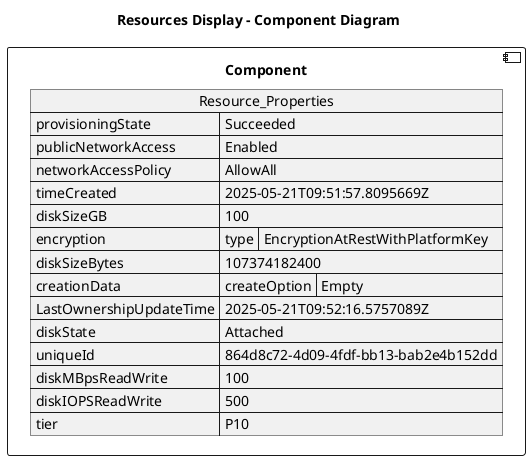 @startuml

title Resources Display - Component Diagram

component Component {

json  Resource_Properties {
  "provisioningState": "Succeeded",
  "publicNetworkAccess": "Enabled",
  "networkAccessPolicy": "AllowAll",
  "timeCreated": "2025-05-21T09:51:57.8095669Z",
  "diskSizeGB": 100,
  "encryption": {
    "type": "EncryptionAtRestWithPlatformKey"
  },
  "diskSizeBytes": 107374182400,
  "creationData": {
    "createOption": "Empty"
  },
  "LastOwnershipUpdateTime": "2025-05-21T09:52:16.5757089Z",
  "diskState": "Attached",
  "uniqueId": "864d8c72-4d09-4fdf-bb13-bab2e4b152dd",
  "diskMBpsReadWrite": 100,
  "diskIOPSReadWrite": 500,
  "tier": "P10"
}
}
@enduml
